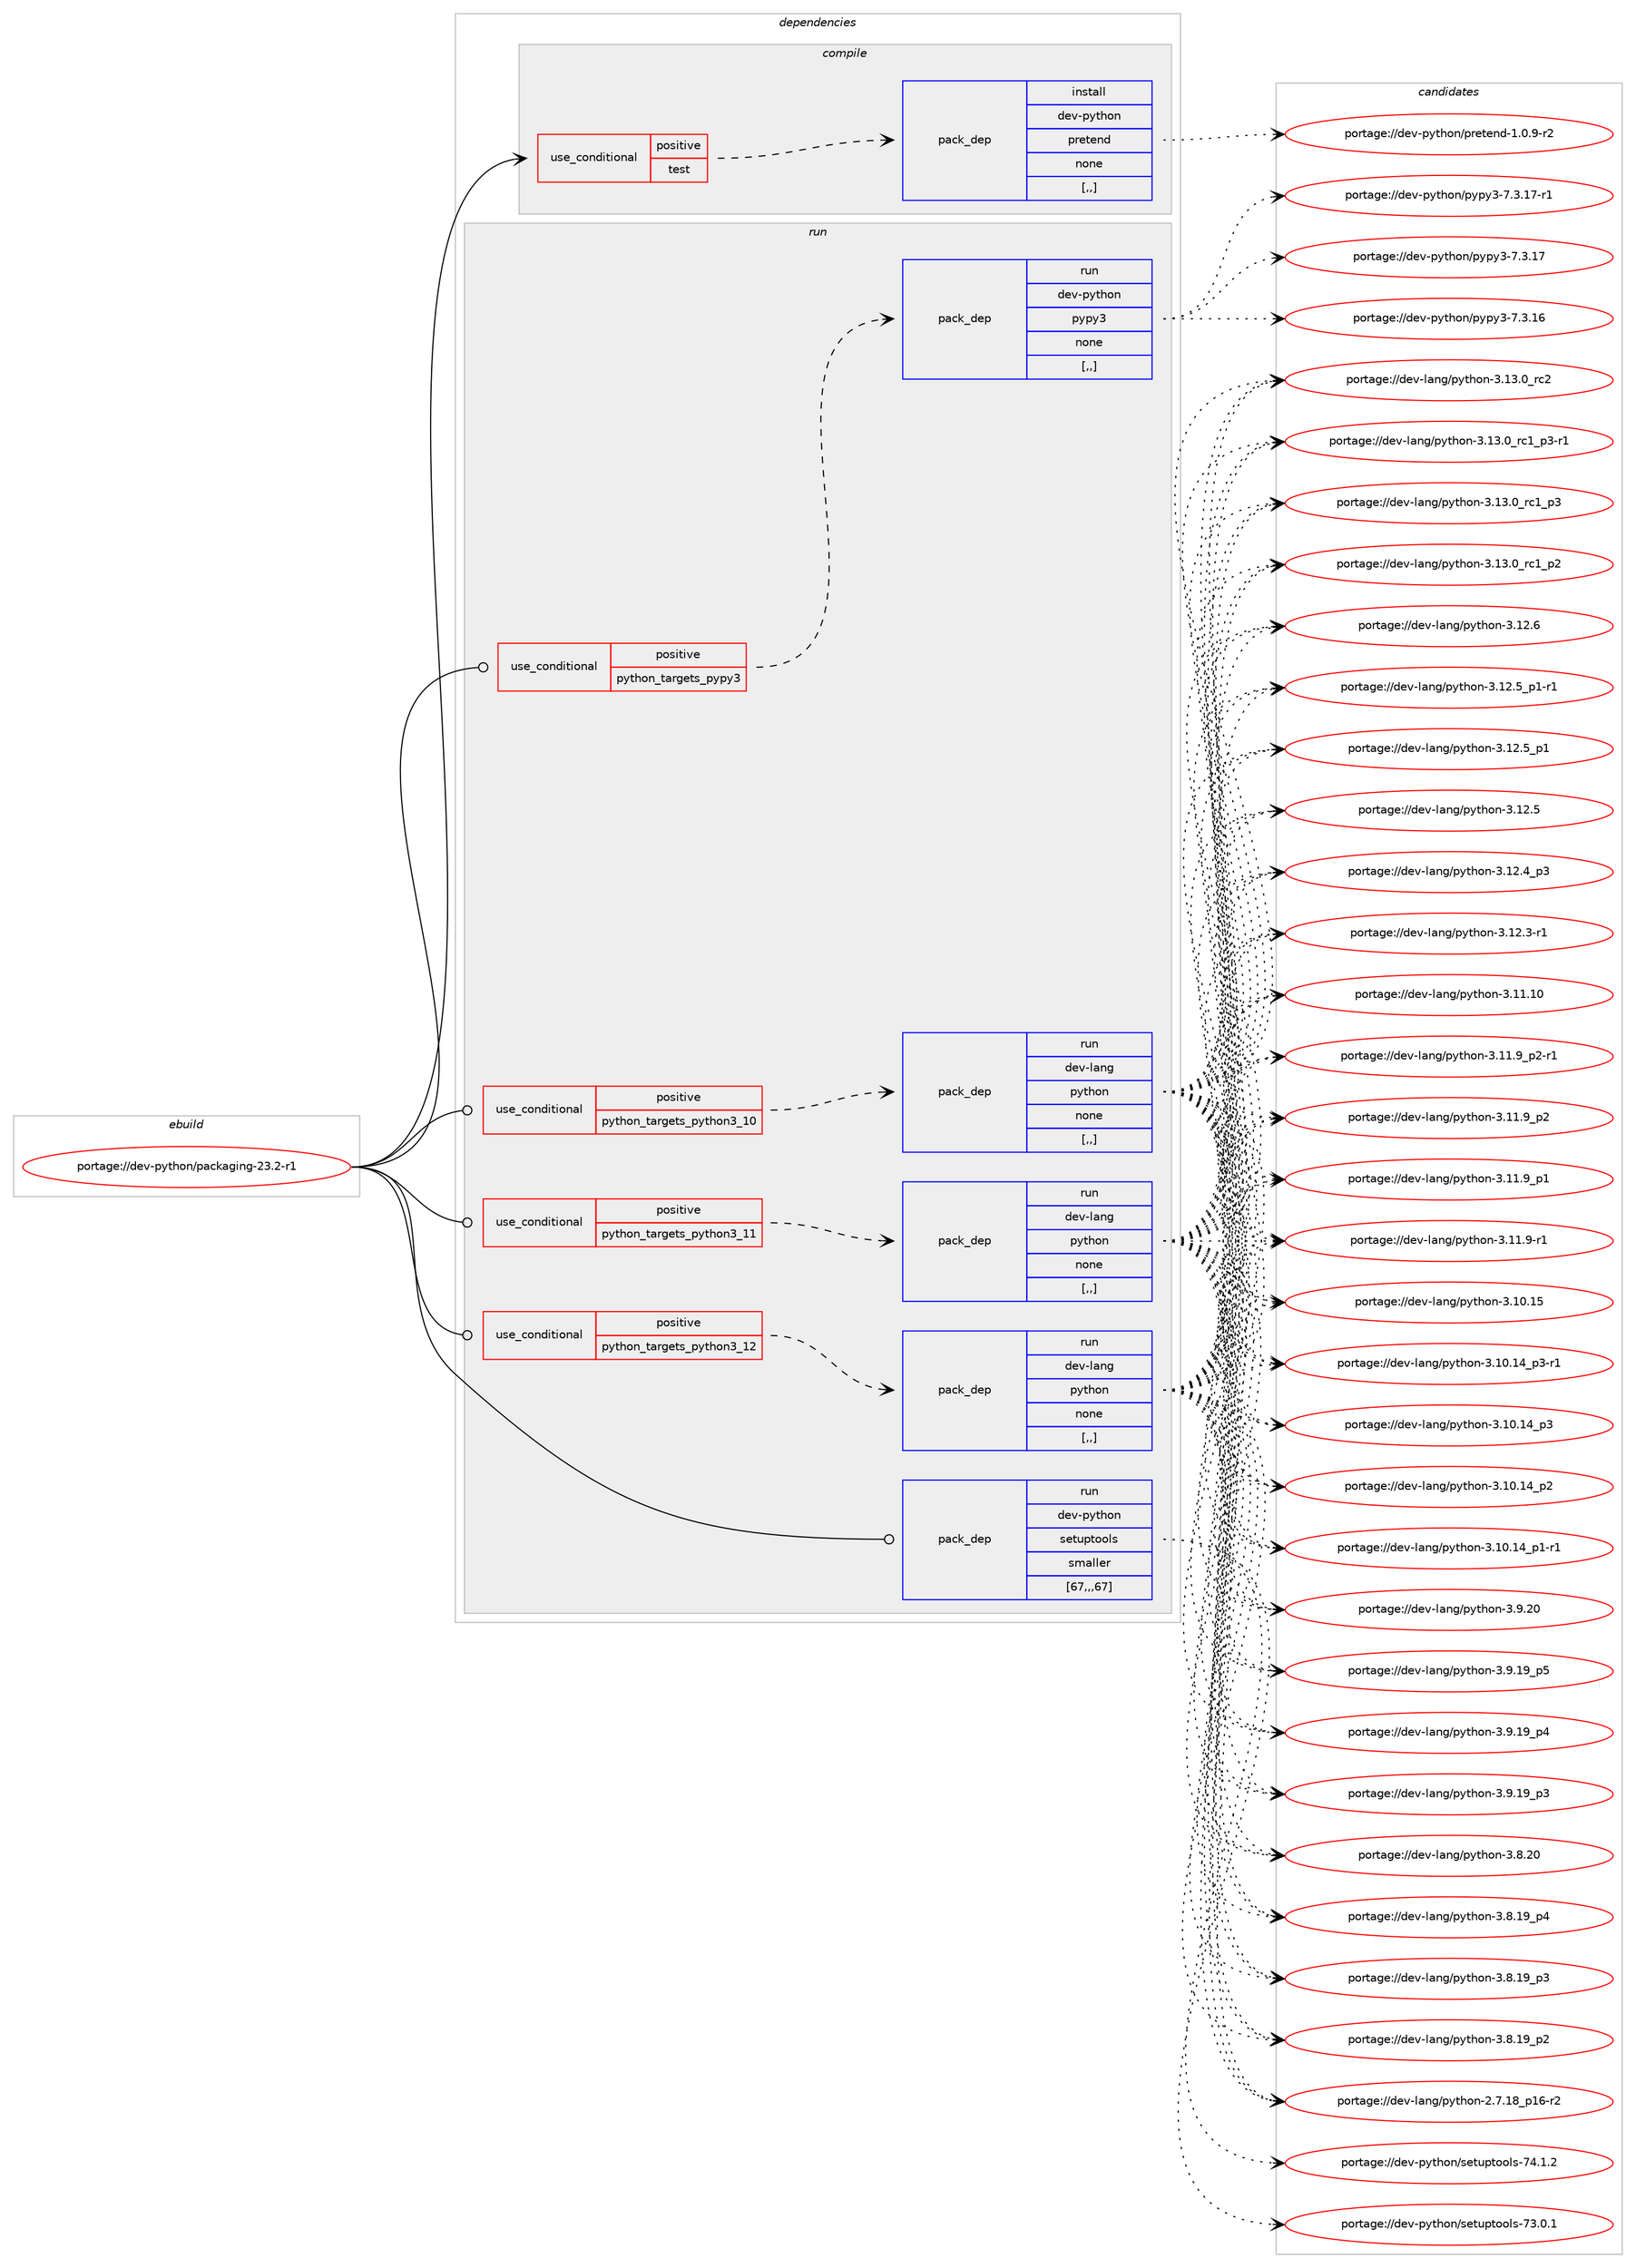 digraph prolog {

# *************
# Graph options
# *************

newrank=true;
concentrate=true;
compound=true;
graph [rankdir=LR,fontname=Helvetica,fontsize=10,ranksep=1.5];#, ranksep=2.5, nodesep=0.2];
edge  [arrowhead=vee];
node  [fontname=Helvetica,fontsize=10];

# **********
# The ebuild
# **********

subgraph cluster_leftcol {
color=gray;
label=<<i>ebuild</i>>;
id [label="portage://dev-python/packaging-23.2-r1", color=red, width=4, href="../dev-python/packaging-23.2-r1.svg"];
}

# ****************
# The dependencies
# ****************

subgraph cluster_midcol {
color=gray;
label=<<i>dependencies</i>>;
subgraph cluster_compile {
fillcolor="#eeeeee";
style=filled;
label=<<i>compile</i>>;
subgraph cond166021 {
dependency648023 [label=<<TABLE BORDER="0" CELLBORDER="1" CELLSPACING="0" CELLPADDING="4"><TR><TD ROWSPAN="3" CELLPADDING="10">use_conditional</TD></TR><TR><TD>positive</TD></TR><TR><TD>test</TD></TR></TABLE>>, shape=none, color=red];
subgraph pack477183 {
dependency648024 [label=<<TABLE BORDER="0" CELLBORDER="1" CELLSPACING="0" CELLPADDING="4" WIDTH="220"><TR><TD ROWSPAN="6" CELLPADDING="30">pack_dep</TD></TR><TR><TD WIDTH="110">install</TD></TR><TR><TD>dev-python</TD></TR><TR><TD>pretend</TD></TR><TR><TD>none</TD></TR><TR><TD>[,,]</TD></TR></TABLE>>, shape=none, color=blue];
}
dependency648023:e -> dependency648024:w [weight=20,style="dashed",arrowhead="vee"];
}
id:e -> dependency648023:w [weight=20,style="solid",arrowhead="vee"];
}
subgraph cluster_compileandrun {
fillcolor="#eeeeee";
style=filled;
label=<<i>compile and run</i>>;
}
subgraph cluster_run {
fillcolor="#eeeeee";
style=filled;
label=<<i>run</i>>;
subgraph cond166022 {
dependency648025 [label=<<TABLE BORDER="0" CELLBORDER="1" CELLSPACING="0" CELLPADDING="4"><TR><TD ROWSPAN="3" CELLPADDING="10">use_conditional</TD></TR><TR><TD>positive</TD></TR><TR><TD>python_targets_pypy3</TD></TR></TABLE>>, shape=none, color=red];
subgraph pack477184 {
dependency648026 [label=<<TABLE BORDER="0" CELLBORDER="1" CELLSPACING="0" CELLPADDING="4" WIDTH="220"><TR><TD ROWSPAN="6" CELLPADDING="30">pack_dep</TD></TR><TR><TD WIDTH="110">run</TD></TR><TR><TD>dev-python</TD></TR><TR><TD>pypy3</TD></TR><TR><TD>none</TD></TR><TR><TD>[,,]</TD></TR></TABLE>>, shape=none, color=blue];
}
dependency648025:e -> dependency648026:w [weight=20,style="dashed",arrowhead="vee"];
}
id:e -> dependency648025:w [weight=20,style="solid",arrowhead="odot"];
subgraph cond166023 {
dependency648027 [label=<<TABLE BORDER="0" CELLBORDER="1" CELLSPACING="0" CELLPADDING="4"><TR><TD ROWSPAN="3" CELLPADDING="10">use_conditional</TD></TR><TR><TD>positive</TD></TR><TR><TD>python_targets_python3_10</TD></TR></TABLE>>, shape=none, color=red];
subgraph pack477185 {
dependency648028 [label=<<TABLE BORDER="0" CELLBORDER="1" CELLSPACING="0" CELLPADDING="4" WIDTH="220"><TR><TD ROWSPAN="6" CELLPADDING="30">pack_dep</TD></TR><TR><TD WIDTH="110">run</TD></TR><TR><TD>dev-lang</TD></TR><TR><TD>python</TD></TR><TR><TD>none</TD></TR><TR><TD>[,,]</TD></TR></TABLE>>, shape=none, color=blue];
}
dependency648027:e -> dependency648028:w [weight=20,style="dashed",arrowhead="vee"];
}
id:e -> dependency648027:w [weight=20,style="solid",arrowhead="odot"];
subgraph cond166024 {
dependency648029 [label=<<TABLE BORDER="0" CELLBORDER="1" CELLSPACING="0" CELLPADDING="4"><TR><TD ROWSPAN="3" CELLPADDING="10">use_conditional</TD></TR><TR><TD>positive</TD></TR><TR><TD>python_targets_python3_11</TD></TR></TABLE>>, shape=none, color=red];
subgraph pack477186 {
dependency648030 [label=<<TABLE BORDER="0" CELLBORDER="1" CELLSPACING="0" CELLPADDING="4" WIDTH="220"><TR><TD ROWSPAN="6" CELLPADDING="30">pack_dep</TD></TR><TR><TD WIDTH="110">run</TD></TR><TR><TD>dev-lang</TD></TR><TR><TD>python</TD></TR><TR><TD>none</TD></TR><TR><TD>[,,]</TD></TR></TABLE>>, shape=none, color=blue];
}
dependency648029:e -> dependency648030:w [weight=20,style="dashed",arrowhead="vee"];
}
id:e -> dependency648029:w [weight=20,style="solid",arrowhead="odot"];
subgraph cond166025 {
dependency648031 [label=<<TABLE BORDER="0" CELLBORDER="1" CELLSPACING="0" CELLPADDING="4"><TR><TD ROWSPAN="3" CELLPADDING="10">use_conditional</TD></TR><TR><TD>positive</TD></TR><TR><TD>python_targets_python3_12</TD></TR></TABLE>>, shape=none, color=red];
subgraph pack477187 {
dependency648032 [label=<<TABLE BORDER="0" CELLBORDER="1" CELLSPACING="0" CELLPADDING="4" WIDTH="220"><TR><TD ROWSPAN="6" CELLPADDING="30">pack_dep</TD></TR><TR><TD WIDTH="110">run</TD></TR><TR><TD>dev-lang</TD></TR><TR><TD>python</TD></TR><TR><TD>none</TD></TR><TR><TD>[,,]</TD></TR></TABLE>>, shape=none, color=blue];
}
dependency648031:e -> dependency648032:w [weight=20,style="dashed",arrowhead="vee"];
}
id:e -> dependency648031:w [weight=20,style="solid",arrowhead="odot"];
subgraph pack477188 {
dependency648033 [label=<<TABLE BORDER="0" CELLBORDER="1" CELLSPACING="0" CELLPADDING="4" WIDTH="220"><TR><TD ROWSPAN="6" CELLPADDING="30">pack_dep</TD></TR><TR><TD WIDTH="110">run</TD></TR><TR><TD>dev-python</TD></TR><TR><TD>setuptools</TD></TR><TR><TD>smaller</TD></TR><TR><TD>[67,,,67]</TD></TR></TABLE>>, shape=none, color=blue];
}
id:e -> dependency648033:w [weight=20,style="solid",arrowhead="odot"];
}
}

# **************
# The candidates
# **************

subgraph cluster_choices {
rank=same;
color=gray;
label=<<i>candidates</i>>;

subgraph choice477183 {
color=black;
nodesep=1;
choice10010111845112121116104111110471121141011161011101004549464846574511450 [label="portage://dev-python/pretend-1.0.9-r2", color=red, width=4,href="../dev-python/pretend-1.0.9-r2.svg"];
dependency648024:e -> choice10010111845112121116104111110471121141011161011101004549464846574511450:w [style=dotted,weight="100"];
}
subgraph choice477184 {
color=black;
nodesep=1;
choice100101118451121211161041111104711212111212151455546514649554511449 [label="portage://dev-python/pypy3-7.3.17-r1", color=red, width=4,href="../dev-python/pypy3-7.3.17-r1.svg"];
choice10010111845112121116104111110471121211121215145554651464955 [label="portage://dev-python/pypy3-7.3.17", color=red, width=4,href="../dev-python/pypy3-7.3.17.svg"];
choice10010111845112121116104111110471121211121215145554651464954 [label="portage://dev-python/pypy3-7.3.16", color=red, width=4,href="../dev-python/pypy3-7.3.16.svg"];
dependency648026:e -> choice100101118451121211161041111104711212111212151455546514649554511449:w [style=dotted,weight="100"];
dependency648026:e -> choice10010111845112121116104111110471121211121215145554651464955:w [style=dotted,weight="100"];
dependency648026:e -> choice10010111845112121116104111110471121211121215145554651464954:w [style=dotted,weight="100"];
}
subgraph choice477185 {
color=black;
nodesep=1;
choice10010111845108971101034711212111610411111045514649514648951149950 [label="portage://dev-lang/python-3.13.0_rc2", color=red, width=4,href="../dev-lang/python-3.13.0_rc2.svg"];
choice1001011184510897110103471121211161041111104551464951464895114994995112514511449 [label="portage://dev-lang/python-3.13.0_rc1_p3-r1", color=red, width=4,href="../dev-lang/python-3.13.0_rc1_p3-r1.svg"];
choice100101118451089711010347112121116104111110455146495146489511499499511251 [label="portage://dev-lang/python-3.13.0_rc1_p3", color=red, width=4,href="../dev-lang/python-3.13.0_rc1_p3.svg"];
choice100101118451089711010347112121116104111110455146495146489511499499511250 [label="portage://dev-lang/python-3.13.0_rc1_p2", color=red, width=4,href="../dev-lang/python-3.13.0_rc1_p2.svg"];
choice10010111845108971101034711212111610411111045514649504654 [label="portage://dev-lang/python-3.12.6", color=red, width=4,href="../dev-lang/python-3.12.6.svg"];
choice1001011184510897110103471121211161041111104551464950465395112494511449 [label="portage://dev-lang/python-3.12.5_p1-r1", color=red, width=4,href="../dev-lang/python-3.12.5_p1-r1.svg"];
choice100101118451089711010347112121116104111110455146495046539511249 [label="portage://dev-lang/python-3.12.5_p1", color=red, width=4,href="../dev-lang/python-3.12.5_p1.svg"];
choice10010111845108971101034711212111610411111045514649504653 [label="portage://dev-lang/python-3.12.5", color=red, width=4,href="../dev-lang/python-3.12.5.svg"];
choice100101118451089711010347112121116104111110455146495046529511251 [label="portage://dev-lang/python-3.12.4_p3", color=red, width=4,href="../dev-lang/python-3.12.4_p3.svg"];
choice100101118451089711010347112121116104111110455146495046514511449 [label="portage://dev-lang/python-3.12.3-r1", color=red, width=4,href="../dev-lang/python-3.12.3-r1.svg"];
choice1001011184510897110103471121211161041111104551464949464948 [label="portage://dev-lang/python-3.11.10", color=red, width=4,href="../dev-lang/python-3.11.10.svg"];
choice1001011184510897110103471121211161041111104551464949465795112504511449 [label="portage://dev-lang/python-3.11.9_p2-r1", color=red, width=4,href="../dev-lang/python-3.11.9_p2-r1.svg"];
choice100101118451089711010347112121116104111110455146494946579511250 [label="portage://dev-lang/python-3.11.9_p2", color=red, width=4,href="../dev-lang/python-3.11.9_p2.svg"];
choice100101118451089711010347112121116104111110455146494946579511249 [label="portage://dev-lang/python-3.11.9_p1", color=red, width=4,href="../dev-lang/python-3.11.9_p1.svg"];
choice100101118451089711010347112121116104111110455146494946574511449 [label="portage://dev-lang/python-3.11.9-r1", color=red, width=4,href="../dev-lang/python-3.11.9-r1.svg"];
choice1001011184510897110103471121211161041111104551464948464953 [label="portage://dev-lang/python-3.10.15", color=red, width=4,href="../dev-lang/python-3.10.15.svg"];
choice100101118451089711010347112121116104111110455146494846495295112514511449 [label="portage://dev-lang/python-3.10.14_p3-r1", color=red, width=4,href="../dev-lang/python-3.10.14_p3-r1.svg"];
choice10010111845108971101034711212111610411111045514649484649529511251 [label="portage://dev-lang/python-3.10.14_p3", color=red, width=4,href="../dev-lang/python-3.10.14_p3.svg"];
choice10010111845108971101034711212111610411111045514649484649529511250 [label="portage://dev-lang/python-3.10.14_p2", color=red, width=4,href="../dev-lang/python-3.10.14_p2.svg"];
choice100101118451089711010347112121116104111110455146494846495295112494511449 [label="portage://dev-lang/python-3.10.14_p1-r1", color=red, width=4,href="../dev-lang/python-3.10.14_p1-r1.svg"];
choice10010111845108971101034711212111610411111045514657465048 [label="portage://dev-lang/python-3.9.20", color=red, width=4,href="../dev-lang/python-3.9.20.svg"];
choice100101118451089711010347112121116104111110455146574649579511253 [label="portage://dev-lang/python-3.9.19_p5", color=red, width=4,href="../dev-lang/python-3.9.19_p5.svg"];
choice100101118451089711010347112121116104111110455146574649579511252 [label="portage://dev-lang/python-3.9.19_p4", color=red, width=4,href="../dev-lang/python-3.9.19_p4.svg"];
choice100101118451089711010347112121116104111110455146574649579511251 [label="portage://dev-lang/python-3.9.19_p3", color=red, width=4,href="../dev-lang/python-3.9.19_p3.svg"];
choice10010111845108971101034711212111610411111045514656465048 [label="portage://dev-lang/python-3.8.20", color=red, width=4,href="../dev-lang/python-3.8.20.svg"];
choice100101118451089711010347112121116104111110455146564649579511252 [label="portage://dev-lang/python-3.8.19_p4", color=red, width=4,href="../dev-lang/python-3.8.19_p4.svg"];
choice100101118451089711010347112121116104111110455146564649579511251 [label="portage://dev-lang/python-3.8.19_p3", color=red, width=4,href="../dev-lang/python-3.8.19_p3.svg"];
choice100101118451089711010347112121116104111110455146564649579511250 [label="portage://dev-lang/python-3.8.19_p2", color=red, width=4,href="../dev-lang/python-3.8.19_p2.svg"];
choice100101118451089711010347112121116104111110455046554649569511249544511450 [label="portage://dev-lang/python-2.7.18_p16-r2", color=red, width=4,href="../dev-lang/python-2.7.18_p16-r2.svg"];
dependency648028:e -> choice10010111845108971101034711212111610411111045514649514648951149950:w [style=dotted,weight="100"];
dependency648028:e -> choice1001011184510897110103471121211161041111104551464951464895114994995112514511449:w [style=dotted,weight="100"];
dependency648028:e -> choice100101118451089711010347112121116104111110455146495146489511499499511251:w [style=dotted,weight="100"];
dependency648028:e -> choice100101118451089711010347112121116104111110455146495146489511499499511250:w [style=dotted,weight="100"];
dependency648028:e -> choice10010111845108971101034711212111610411111045514649504654:w [style=dotted,weight="100"];
dependency648028:e -> choice1001011184510897110103471121211161041111104551464950465395112494511449:w [style=dotted,weight="100"];
dependency648028:e -> choice100101118451089711010347112121116104111110455146495046539511249:w [style=dotted,weight="100"];
dependency648028:e -> choice10010111845108971101034711212111610411111045514649504653:w [style=dotted,weight="100"];
dependency648028:e -> choice100101118451089711010347112121116104111110455146495046529511251:w [style=dotted,weight="100"];
dependency648028:e -> choice100101118451089711010347112121116104111110455146495046514511449:w [style=dotted,weight="100"];
dependency648028:e -> choice1001011184510897110103471121211161041111104551464949464948:w [style=dotted,weight="100"];
dependency648028:e -> choice1001011184510897110103471121211161041111104551464949465795112504511449:w [style=dotted,weight="100"];
dependency648028:e -> choice100101118451089711010347112121116104111110455146494946579511250:w [style=dotted,weight="100"];
dependency648028:e -> choice100101118451089711010347112121116104111110455146494946579511249:w [style=dotted,weight="100"];
dependency648028:e -> choice100101118451089711010347112121116104111110455146494946574511449:w [style=dotted,weight="100"];
dependency648028:e -> choice1001011184510897110103471121211161041111104551464948464953:w [style=dotted,weight="100"];
dependency648028:e -> choice100101118451089711010347112121116104111110455146494846495295112514511449:w [style=dotted,weight="100"];
dependency648028:e -> choice10010111845108971101034711212111610411111045514649484649529511251:w [style=dotted,weight="100"];
dependency648028:e -> choice10010111845108971101034711212111610411111045514649484649529511250:w [style=dotted,weight="100"];
dependency648028:e -> choice100101118451089711010347112121116104111110455146494846495295112494511449:w [style=dotted,weight="100"];
dependency648028:e -> choice10010111845108971101034711212111610411111045514657465048:w [style=dotted,weight="100"];
dependency648028:e -> choice100101118451089711010347112121116104111110455146574649579511253:w [style=dotted,weight="100"];
dependency648028:e -> choice100101118451089711010347112121116104111110455146574649579511252:w [style=dotted,weight="100"];
dependency648028:e -> choice100101118451089711010347112121116104111110455146574649579511251:w [style=dotted,weight="100"];
dependency648028:e -> choice10010111845108971101034711212111610411111045514656465048:w [style=dotted,weight="100"];
dependency648028:e -> choice100101118451089711010347112121116104111110455146564649579511252:w [style=dotted,weight="100"];
dependency648028:e -> choice100101118451089711010347112121116104111110455146564649579511251:w [style=dotted,weight="100"];
dependency648028:e -> choice100101118451089711010347112121116104111110455146564649579511250:w [style=dotted,weight="100"];
dependency648028:e -> choice100101118451089711010347112121116104111110455046554649569511249544511450:w [style=dotted,weight="100"];
}
subgraph choice477186 {
color=black;
nodesep=1;
choice10010111845108971101034711212111610411111045514649514648951149950 [label="portage://dev-lang/python-3.13.0_rc2", color=red, width=4,href="../dev-lang/python-3.13.0_rc2.svg"];
choice1001011184510897110103471121211161041111104551464951464895114994995112514511449 [label="portage://dev-lang/python-3.13.0_rc1_p3-r1", color=red, width=4,href="../dev-lang/python-3.13.0_rc1_p3-r1.svg"];
choice100101118451089711010347112121116104111110455146495146489511499499511251 [label="portage://dev-lang/python-3.13.0_rc1_p3", color=red, width=4,href="../dev-lang/python-3.13.0_rc1_p3.svg"];
choice100101118451089711010347112121116104111110455146495146489511499499511250 [label="portage://dev-lang/python-3.13.0_rc1_p2", color=red, width=4,href="../dev-lang/python-3.13.0_rc1_p2.svg"];
choice10010111845108971101034711212111610411111045514649504654 [label="portage://dev-lang/python-3.12.6", color=red, width=4,href="../dev-lang/python-3.12.6.svg"];
choice1001011184510897110103471121211161041111104551464950465395112494511449 [label="portage://dev-lang/python-3.12.5_p1-r1", color=red, width=4,href="../dev-lang/python-3.12.5_p1-r1.svg"];
choice100101118451089711010347112121116104111110455146495046539511249 [label="portage://dev-lang/python-3.12.5_p1", color=red, width=4,href="../dev-lang/python-3.12.5_p1.svg"];
choice10010111845108971101034711212111610411111045514649504653 [label="portage://dev-lang/python-3.12.5", color=red, width=4,href="../dev-lang/python-3.12.5.svg"];
choice100101118451089711010347112121116104111110455146495046529511251 [label="portage://dev-lang/python-3.12.4_p3", color=red, width=4,href="../dev-lang/python-3.12.4_p3.svg"];
choice100101118451089711010347112121116104111110455146495046514511449 [label="portage://dev-lang/python-3.12.3-r1", color=red, width=4,href="../dev-lang/python-3.12.3-r1.svg"];
choice1001011184510897110103471121211161041111104551464949464948 [label="portage://dev-lang/python-3.11.10", color=red, width=4,href="../dev-lang/python-3.11.10.svg"];
choice1001011184510897110103471121211161041111104551464949465795112504511449 [label="portage://dev-lang/python-3.11.9_p2-r1", color=red, width=4,href="../dev-lang/python-3.11.9_p2-r1.svg"];
choice100101118451089711010347112121116104111110455146494946579511250 [label="portage://dev-lang/python-3.11.9_p2", color=red, width=4,href="../dev-lang/python-3.11.9_p2.svg"];
choice100101118451089711010347112121116104111110455146494946579511249 [label="portage://dev-lang/python-3.11.9_p1", color=red, width=4,href="../dev-lang/python-3.11.9_p1.svg"];
choice100101118451089711010347112121116104111110455146494946574511449 [label="portage://dev-lang/python-3.11.9-r1", color=red, width=4,href="../dev-lang/python-3.11.9-r1.svg"];
choice1001011184510897110103471121211161041111104551464948464953 [label="portage://dev-lang/python-3.10.15", color=red, width=4,href="../dev-lang/python-3.10.15.svg"];
choice100101118451089711010347112121116104111110455146494846495295112514511449 [label="portage://dev-lang/python-3.10.14_p3-r1", color=red, width=4,href="../dev-lang/python-3.10.14_p3-r1.svg"];
choice10010111845108971101034711212111610411111045514649484649529511251 [label="portage://dev-lang/python-3.10.14_p3", color=red, width=4,href="../dev-lang/python-3.10.14_p3.svg"];
choice10010111845108971101034711212111610411111045514649484649529511250 [label="portage://dev-lang/python-3.10.14_p2", color=red, width=4,href="../dev-lang/python-3.10.14_p2.svg"];
choice100101118451089711010347112121116104111110455146494846495295112494511449 [label="portage://dev-lang/python-3.10.14_p1-r1", color=red, width=4,href="../dev-lang/python-3.10.14_p1-r1.svg"];
choice10010111845108971101034711212111610411111045514657465048 [label="portage://dev-lang/python-3.9.20", color=red, width=4,href="../dev-lang/python-3.9.20.svg"];
choice100101118451089711010347112121116104111110455146574649579511253 [label="portage://dev-lang/python-3.9.19_p5", color=red, width=4,href="../dev-lang/python-3.9.19_p5.svg"];
choice100101118451089711010347112121116104111110455146574649579511252 [label="portage://dev-lang/python-3.9.19_p4", color=red, width=4,href="../dev-lang/python-3.9.19_p4.svg"];
choice100101118451089711010347112121116104111110455146574649579511251 [label="portage://dev-lang/python-3.9.19_p3", color=red, width=4,href="../dev-lang/python-3.9.19_p3.svg"];
choice10010111845108971101034711212111610411111045514656465048 [label="portage://dev-lang/python-3.8.20", color=red, width=4,href="../dev-lang/python-3.8.20.svg"];
choice100101118451089711010347112121116104111110455146564649579511252 [label="portage://dev-lang/python-3.8.19_p4", color=red, width=4,href="../dev-lang/python-3.8.19_p4.svg"];
choice100101118451089711010347112121116104111110455146564649579511251 [label="portage://dev-lang/python-3.8.19_p3", color=red, width=4,href="../dev-lang/python-3.8.19_p3.svg"];
choice100101118451089711010347112121116104111110455146564649579511250 [label="portage://dev-lang/python-3.8.19_p2", color=red, width=4,href="../dev-lang/python-3.8.19_p2.svg"];
choice100101118451089711010347112121116104111110455046554649569511249544511450 [label="portage://dev-lang/python-2.7.18_p16-r2", color=red, width=4,href="../dev-lang/python-2.7.18_p16-r2.svg"];
dependency648030:e -> choice10010111845108971101034711212111610411111045514649514648951149950:w [style=dotted,weight="100"];
dependency648030:e -> choice1001011184510897110103471121211161041111104551464951464895114994995112514511449:w [style=dotted,weight="100"];
dependency648030:e -> choice100101118451089711010347112121116104111110455146495146489511499499511251:w [style=dotted,weight="100"];
dependency648030:e -> choice100101118451089711010347112121116104111110455146495146489511499499511250:w [style=dotted,weight="100"];
dependency648030:e -> choice10010111845108971101034711212111610411111045514649504654:w [style=dotted,weight="100"];
dependency648030:e -> choice1001011184510897110103471121211161041111104551464950465395112494511449:w [style=dotted,weight="100"];
dependency648030:e -> choice100101118451089711010347112121116104111110455146495046539511249:w [style=dotted,weight="100"];
dependency648030:e -> choice10010111845108971101034711212111610411111045514649504653:w [style=dotted,weight="100"];
dependency648030:e -> choice100101118451089711010347112121116104111110455146495046529511251:w [style=dotted,weight="100"];
dependency648030:e -> choice100101118451089711010347112121116104111110455146495046514511449:w [style=dotted,weight="100"];
dependency648030:e -> choice1001011184510897110103471121211161041111104551464949464948:w [style=dotted,weight="100"];
dependency648030:e -> choice1001011184510897110103471121211161041111104551464949465795112504511449:w [style=dotted,weight="100"];
dependency648030:e -> choice100101118451089711010347112121116104111110455146494946579511250:w [style=dotted,weight="100"];
dependency648030:e -> choice100101118451089711010347112121116104111110455146494946579511249:w [style=dotted,weight="100"];
dependency648030:e -> choice100101118451089711010347112121116104111110455146494946574511449:w [style=dotted,weight="100"];
dependency648030:e -> choice1001011184510897110103471121211161041111104551464948464953:w [style=dotted,weight="100"];
dependency648030:e -> choice100101118451089711010347112121116104111110455146494846495295112514511449:w [style=dotted,weight="100"];
dependency648030:e -> choice10010111845108971101034711212111610411111045514649484649529511251:w [style=dotted,weight="100"];
dependency648030:e -> choice10010111845108971101034711212111610411111045514649484649529511250:w [style=dotted,weight="100"];
dependency648030:e -> choice100101118451089711010347112121116104111110455146494846495295112494511449:w [style=dotted,weight="100"];
dependency648030:e -> choice10010111845108971101034711212111610411111045514657465048:w [style=dotted,weight="100"];
dependency648030:e -> choice100101118451089711010347112121116104111110455146574649579511253:w [style=dotted,weight="100"];
dependency648030:e -> choice100101118451089711010347112121116104111110455146574649579511252:w [style=dotted,weight="100"];
dependency648030:e -> choice100101118451089711010347112121116104111110455146574649579511251:w [style=dotted,weight="100"];
dependency648030:e -> choice10010111845108971101034711212111610411111045514656465048:w [style=dotted,weight="100"];
dependency648030:e -> choice100101118451089711010347112121116104111110455146564649579511252:w [style=dotted,weight="100"];
dependency648030:e -> choice100101118451089711010347112121116104111110455146564649579511251:w [style=dotted,weight="100"];
dependency648030:e -> choice100101118451089711010347112121116104111110455146564649579511250:w [style=dotted,weight="100"];
dependency648030:e -> choice100101118451089711010347112121116104111110455046554649569511249544511450:w [style=dotted,weight="100"];
}
subgraph choice477187 {
color=black;
nodesep=1;
choice10010111845108971101034711212111610411111045514649514648951149950 [label="portage://dev-lang/python-3.13.0_rc2", color=red, width=4,href="../dev-lang/python-3.13.0_rc2.svg"];
choice1001011184510897110103471121211161041111104551464951464895114994995112514511449 [label="portage://dev-lang/python-3.13.0_rc1_p3-r1", color=red, width=4,href="../dev-lang/python-3.13.0_rc1_p3-r1.svg"];
choice100101118451089711010347112121116104111110455146495146489511499499511251 [label="portage://dev-lang/python-3.13.0_rc1_p3", color=red, width=4,href="../dev-lang/python-3.13.0_rc1_p3.svg"];
choice100101118451089711010347112121116104111110455146495146489511499499511250 [label="portage://dev-lang/python-3.13.0_rc1_p2", color=red, width=4,href="../dev-lang/python-3.13.0_rc1_p2.svg"];
choice10010111845108971101034711212111610411111045514649504654 [label="portage://dev-lang/python-3.12.6", color=red, width=4,href="../dev-lang/python-3.12.6.svg"];
choice1001011184510897110103471121211161041111104551464950465395112494511449 [label="portage://dev-lang/python-3.12.5_p1-r1", color=red, width=4,href="../dev-lang/python-3.12.5_p1-r1.svg"];
choice100101118451089711010347112121116104111110455146495046539511249 [label="portage://dev-lang/python-3.12.5_p1", color=red, width=4,href="../dev-lang/python-3.12.5_p1.svg"];
choice10010111845108971101034711212111610411111045514649504653 [label="portage://dev-lang/python-3.12.5", color=red, width=4,href="../dev-lang/python-3.12.5.svg"];
choice100101118451089711010347112121116104111110455146495046529511251 [label="portage://dev-lang/python-3.12.4_p3", color=red, width=4,href="../dev-lang/python-3.12.4_p3.svg"];
choice100101118451089711010347112121116104111110455146495046514511449 [label="portage://dev-lang/python-3.12.3-r1", color=red, width=4,href="../dev-lang/python-3.12.3-r1.svg"];
choice1001011184510897110103471121211161041111104551464949464948 [label="portage://dev-lang/python-3.11.10", color=red, width=4,href="../dev-lang/python-3.11.10.svg"];
choice1001011184510897110103471121211161041111104551464949465795112504511449 [label="portage://dev-lang/python-3.11.9_p2-r1", color=red, width=4,href="../dev-lang/python-3.11.9_p2-r1.svg"];
choice100101118451089711010347112121116104111110455146494946579511250 [label="portage://dev-lang/python-3.11.9_p2", color=red, width=4,href="../dev-lang/python-3.11.9_p2.svg"];
choice100101118451089711010347112121116104111110455146494946579511249 [label="portage://dev-lang/python-3.11.9_p1", color=red, width=4,href="../dev-lang/python-3.11.9_p1.svg"];
choice100101118451089711010347112121116104111110455146494946574511449 [label="portage://dev-lang/python-3.11.9-r1", color=red, width=4,href="../dev-lang/python-3.11.9-r1.svg"];
choice1001011184510897110103471121211161041111104551464948464953 [label="portage://dev-lang/python-3.10.15", color=red, width=4,href="../dev-lang/python-3.10.15.svg"];
choice100101118451089711010347112121116104111110455146494846495295112514511449 [label="portage://dev-lang/python-3.10.14_p3-r1", color=red, width=4,href="../dev-lang/python-3.10.14_p3-r1.svg"];
choice10010111845108971101034711212111610411111045514649484649529511251 [label="portage://dev-lang/python-3.10.14_p3", color=red, width=4,href="../dev-lang/python-3.10.14_p3.svg"];
choice10010111845108971101034711212111610411111045514649484649529511250 [label="portage://dev-lang/python-3.10.14_p2", color=red, width=4,href="../dev-lang/python-3.10.14_p2.svg"];
choice100101118451089711010347112121116104111110455146494846495295112494511449 [label="portage://dev-lang/python-3.10.14_p1-r1", color=red, width=4,href="../dev-lang/python-3.10.14_p1-r1.svg"];
choice10010111845108971101034711212111610411111045514657465048 [label="portage://dev-lang/python-3.9.20", color=red, width=4,href="../dev-lang/python-3.9.20.svg"];
choice100101118451089711010347112121116104111110455146574649579511253 [label="portage://dev-lang/python-3.9.19_p5", color=red, width=4,href="../dev-lang/python-3.9.19_p5.svg"];
choice100101118451089711010347112121116104111110455146574649579511252 [label="portage://dev-lang/python-3.9.19_p4", color=red, width=4,href="../dev-lang/python-3.9.19_p4.svg"];
choice100101118451089711010347112121116104111110455146574649579511251 [label="portage://dev-lang/python-3.9.19_p3", color=red, width=4,href="../dev-lang/python-3.9.19_p3.svg"];
choice10010111845108971101034711212111610411111045514656465048 [label="portage://dev-lang/python-3.8.20", color=red, width=4,href="../dev-lang/python-3.8.20.svg"];
choice100101118451089711010347112121116104111110455146564649579511252 [label="portage://dev-lang/python-3.8.19_p4", color=red, width=4,href="../dev-lang/python-3.8.19_p4.svg"];
choice100101118451089711010347112121116104111110455146564649579511251 [label="portage://dev-lang/python-3.8.19_p3", color=red, width=4,href="../dev-lang/python-3.8.19_p3.svg"];
choice100101118451089711010347112121116104111110455146564649579511250 [label="portage://dev-lang/python-3.8.19_p2", color=red, width=4,href="../dev-lang/python-3.8.19_p2.svg"];
choice100101118451089711010347112121116104111110455046554649569511249544511450 [label="portage://dev-lang/python-2.7.18_p16-r2", color=red, width=4,href="../dev-lang/python-2.7.18_p16-r2.svg"];
dependency648032:e -> choice10010111845108971101034711212111610411111045514649514648951149950:w [style=dotted,weight="100"];
dependency648032:e -> choice1001011184510897110103471121211161041111104551464951464895114994995112514511449:w [style=dotted,weight="100"];
dependency648032:e -> choice100101118451089711010347112121116104111110455146495146489511499499511251:w [style=dotted,weight="100"];
dependency648032:e -> choice100101118451089711010347112121116104111110455146495146489511499499511250:w [style=dotted,weight="100"];
dependency648032:e -> choice10010111845108971101034711212111610411111045514649504654:w [style=dotted,weight="100"];
dependency648032:e -> choice1001011184510897110103471121211161041111104551464950465395112494511449:w [style=dotted,weight="100"];
dependency648032:e -> choice100101118451089711010347112121116104111110455146495046539511249:w [style=dotted,weight="100"];
dependency648032:e -> choice10010111845108971101034711212111610411111045514649504653:w [style=dotted,weight="100"];
dependency648032:e -> choice100101118451089711010347112121116104111110455146495046529511251:w [style=dotted,weight="100"];
dependency648032:e -> choice100101118451089711010347112121116104111110455146495046514511449:w [style=dotted,weight="100"];
dependency648032:e -> choice1001011184510897110103471121211161041111104551464949464948:w [style=dotted,weight="100"];
dependency648032:e -> choice1001011184510897110103471121211161041111104551464949465795112504511449:w [style=dotted,weight="100"];
dependency648032:e -> choice100101118451089711010347112121116104111110455146494946579511250:w [style=dotted,weight="100"];
dependency648032:e -> choice100101118451089711010347112121116104111110455146494946579511249:w [style=dotted,weight="100"];
dependency648032:e -> choice100101118451089711010347112121116104111110455146494946574511449:w [style=dotted,weight="100"];
dependency648032:e -> choice1001011184510897110103471121211161041111104551464948464953:w [style=dotted,weight="100"];
dependency648032:e -> choice100101118451089711010347112121116104111110455146494846495295112514511449:w [style=dotted,weight="100"];
dependency648032:e -> choice10010111845108971101034711212111610411111045514649484649529511251:w [style=dotted,weight="100"];
dependency648032:e -> choice10010111845108971101034711212111610411111045514649484649529511250:w [style=dotted,weight="100"];
dependency648032:e -> choice100101118451089711010347112121116104111110455146494846495295112494511449:w [style=dotted,weight="100"];
dependency648032:e -> choice10010111845108971101034711212111610411111045514657465048:w [style=dotted,weight="100"];
dependency648032:e -> choice100101118451089711010347112121116104111110455146574649579511253:w [style=dotted,weight="100"];
dependency648032:e -> choice100101118451089711010347112121116104111110455146574649579511252:w [style=dotted,weight="100"];
dependency648032:e -> choice100101118451089711010347112121116104111110455146574649579511251:w [style=dotted,weight="100"];
dependency648032:e -> choice10010111845108971101034711212111610411111045514656465048:w [style=dotted,weight="100"];
dependency648032:e -> choice100101118451089711010347112121116104111110455146564649579511252:w [style=dotted,weight="100"];
dependency648032:e -> choice100101118451089711010347112121116104111110455146564649579511251:w [style=dotted,weight="100"];
dependency648032:e -> choice100101118451089711010347112121116104111110455146564649579511250:w [style=dotted,weight="100"];
dependency648032:e -> choice100101118451089711010347112121116104111110455046554649569511249544511450:w [style=dotted,weight="100"];
}
subgraph choice477188 {
color=black;
nodesep=1;
choice100101118451121211161041111104711510111611711211611111110811545555246494650 [label="portage://dev-python/setuptools-74.1.2", color=red, width=4,href="../dev-python/setuptools-74.1.2.svg"];
choice100101118451121211161041111104711510111611711211611111110811545555146484649 [label="portage://dev-python/setuptools-73.0.1", color=red, width=4,href="../dev-python/setuptools-73.0.1.svg"];
dependency648033:e -> choice100101118451121211161041111104711510111611711211611111110811545555246494650:w [style=dotted,weight="100"];
dependency648033:e -> choice100101118451121211161041111104711510111611711211611111110811545555146484649:w [style=dotted,weight="100"];
}
}

}
